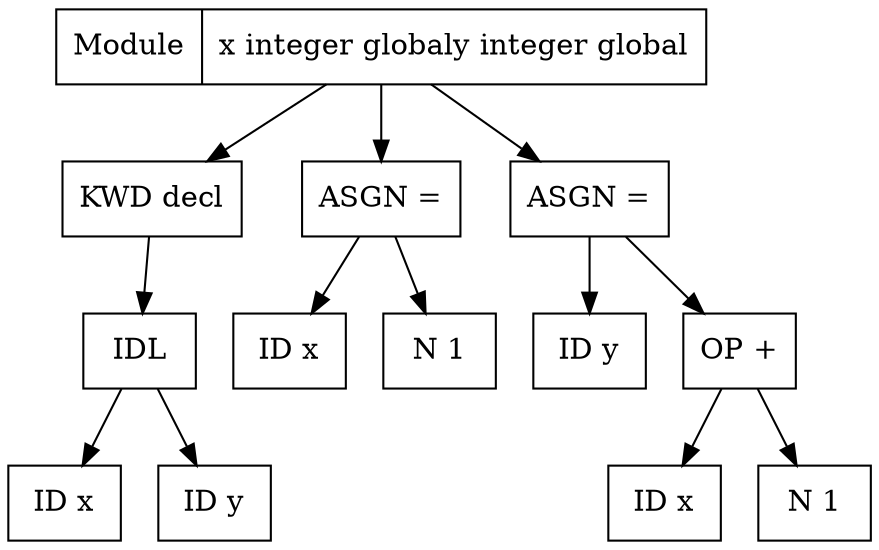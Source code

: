 digraph G {
node [shape = box];
node1 [ uuid = "df5992c4-7279-4de2-83bd-b2b40638fccb" shape = "record" label = "Module 
|x integer global
y integer global
" ];
node2 [ uuid = "4fc7e8ed-46a4-40fe-b1ff-5a2f519e577a" shape = "record" label = "KWD decl
" ];
node3 [ uuid = "9fed8eea-d634-42d1-a390-3ee255bf3319" shape = "record" label = "IDL 
" ];
node4 [ uuid = "47df3922-062b-4871-9083-ca72dbfd24be" shape = "record" label = "ID x
" ];
node3 -> node4;
node5 [ uuid = "06b25c99-e73d-4efb-8653-380150737ef0" shape = "record" label = "ID y
" ];
node3 -> node5;
node2 -> node3;
node1 -> node2;
node7 [ uuid = "b280cb76-6b34-4818-b63b-cb9dddfc07f4" shape = "record" label = "ASGN =
" ];
node6 [ uuid = "7b9700cf-2b0d-424d-8dfc-fb7caa667b9d" shape = "record" label = "ID x
" ];
node7 -> node6;
node8 [ uuid = "ba617978-460c-462d-835a-fe674b5f97da" shape = "record" label = "N  1
" ];
node7 -> node8;
node1 -> node7;
node10 [ uuid = "8630e160-82c9-4ac6-af48-ee1f35e5b7ed" shape = "record" label = "ASGN =
" ];
node9 [ uuid = "37cb8e92-9c2d-4b75-9286-963f7d1d0d2e" shape = "record" label = "ID y
" ];
node10 -> node9;
node12 [ uuid = "faae78fe-1c95-4f26-9132-1c6ebae45258" shape = "record" label = "OP +
" ];
node11 [ uuid = "5cb31997-91d5-4ec6-bc74-afe76c16a016" shape = "record" label = "ID x
" ];
node12 -> node11;
node13 [ uuid = "d46702a1-37e8-47d5-b615-5fa06f08792f" shape = "record" label = "N  1
" ];
node12 -> node13;
node10 -> node12;
node1 -> node10;
}
